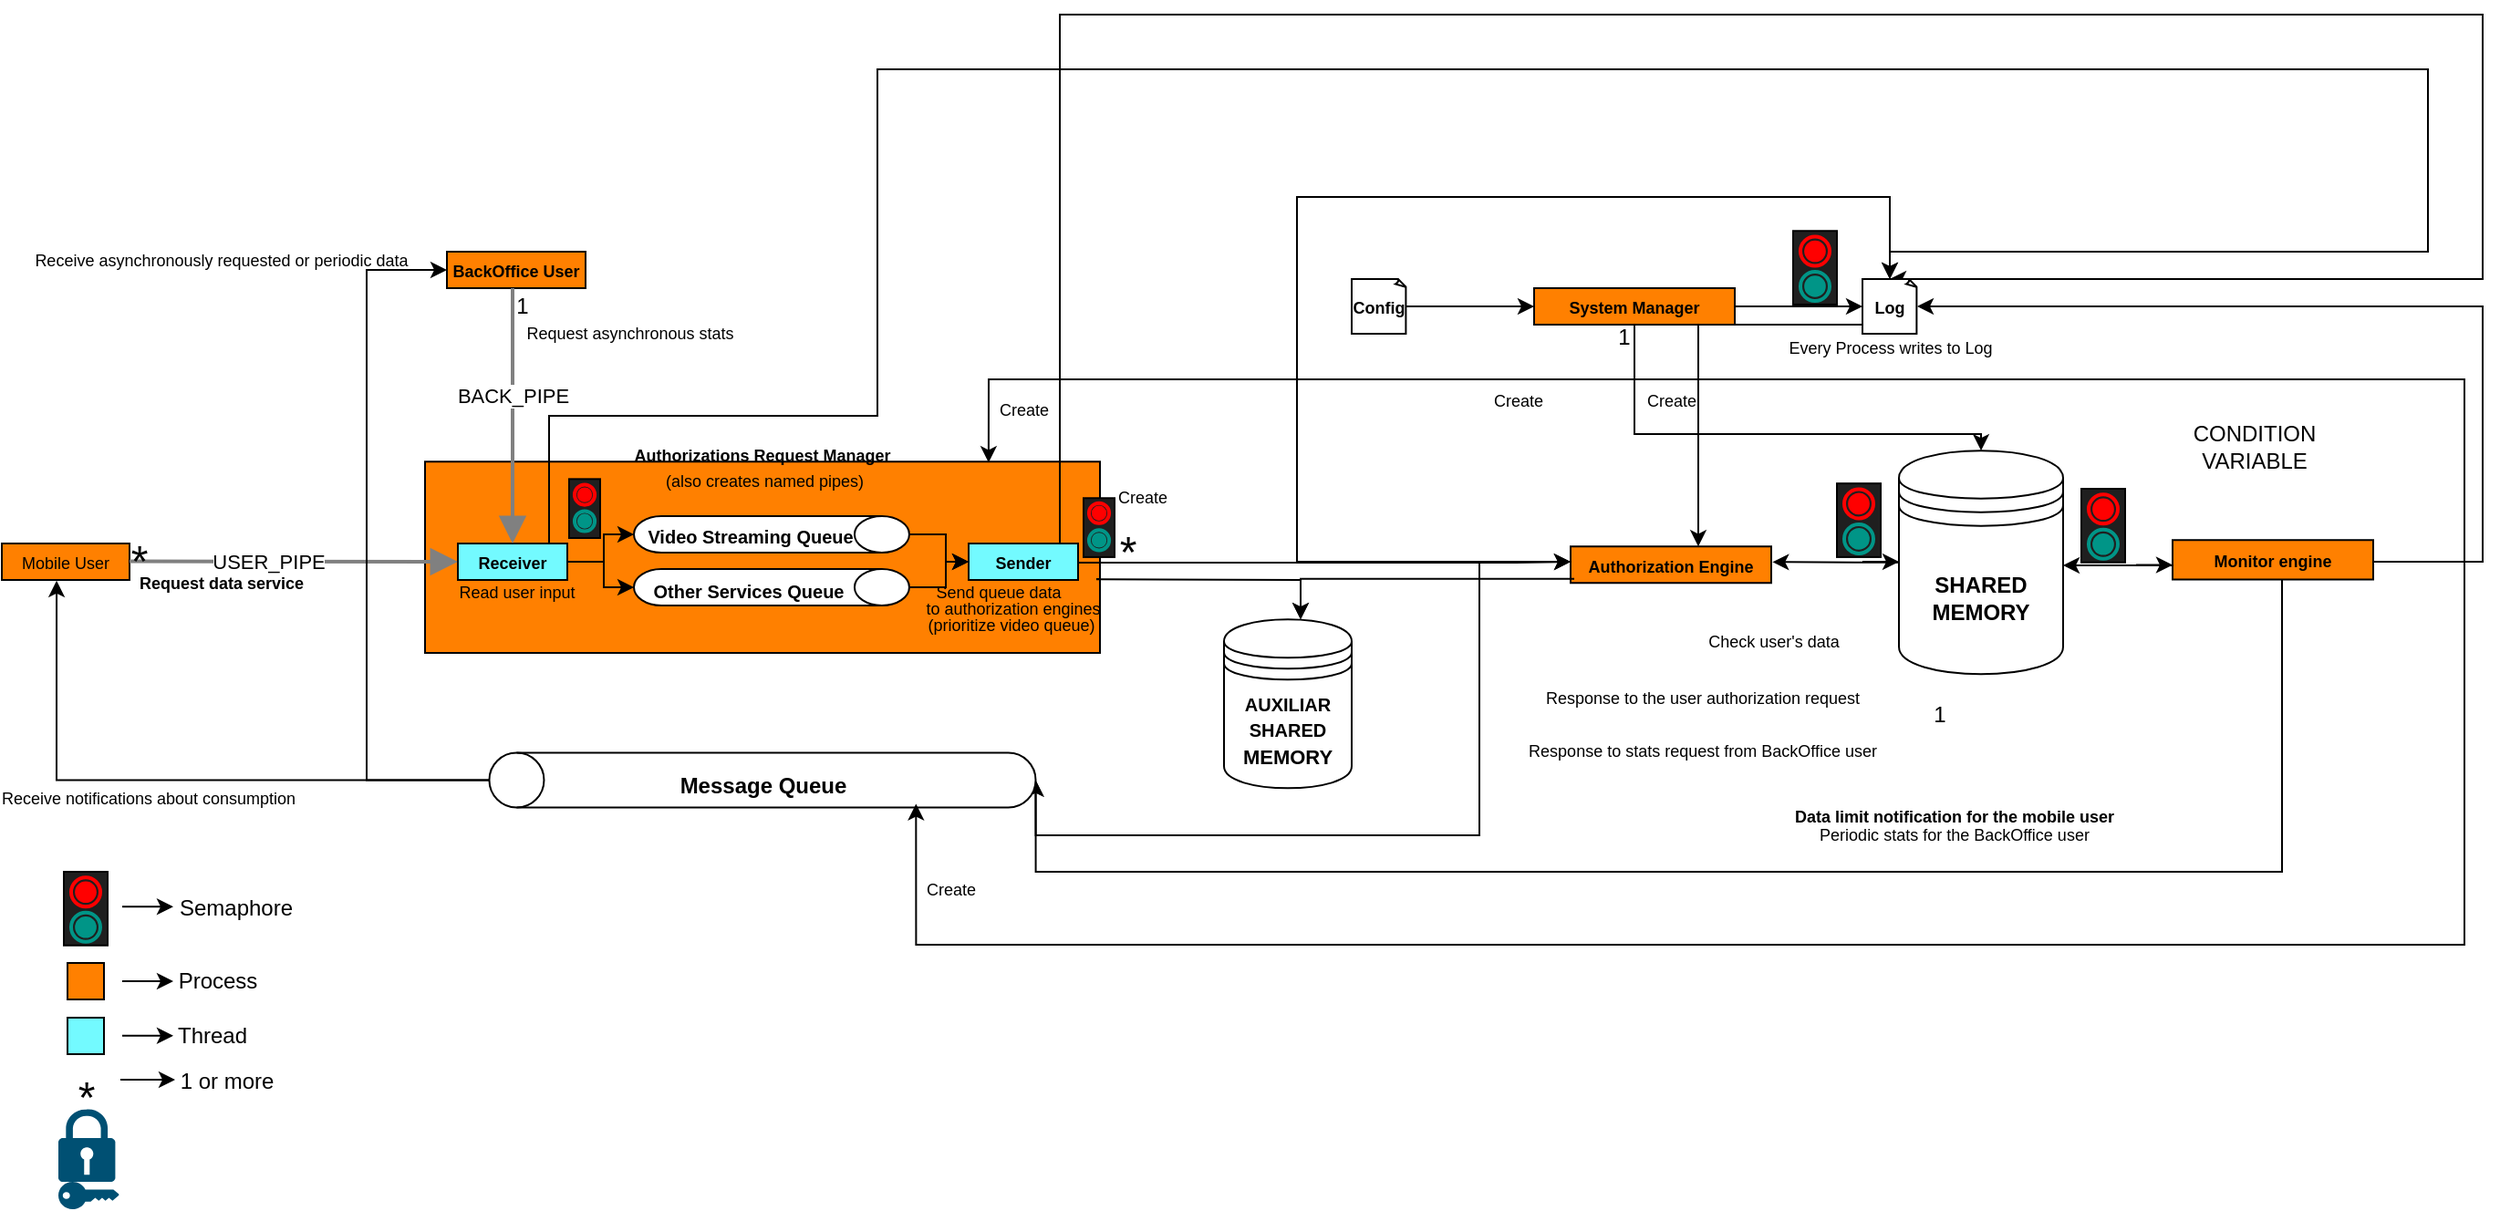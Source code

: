 <mxfile version="24.3.1" type="device">
  <diagram name="Page-1" id="FL82TSBoPm-eaRzAIv_8">
    <mxGraphModel dx="470" dy="1330" grid="1" gridSize="10" guides="1" tooltips="1" connect="1" arrows="1" fold="1" page="1" pageScale="1" pageWidth="850" pageHeight="1100" math="0" shadow="0">
      <root>
        <mxCell id="0" />
        <mxCell id="1" parent="0" />
        <mxCell id="P8g3ugf__SappCPVDkcM-5" value="&lt;font style=&quot;font-size: 9px;&quot;&gt;Mobile User&lt;/font&gt;" style="rounded=0;whiteSpace=wrap;html=1;fillColor=#FF8000;" parent="1" vertex="1">
          <mxGeometry x="40" y="180" width="70" height="20" as="geometry" />
        </mxCell>
        <mxCell id="jU4diwvXnVPjl-JNsbiU-17" value="&lt;div&gt;&lt;b&gt;&lt;font style=&quot;font-size: 9px;&quot;&gt;Authorizations Request Manager&lt;/font&gt;&lt;/b&gt;&lt;/div&gt;&lt;div&gt;&lt;font style=&quot;font-size: 9px;&quot;&gt;&amp;nbsp;(also creates named pipes)&lt;/font&gt;&lt;br&gt;&lt;/div&gt;&lt;br&gt;&lt;div&gt;&lt;br&gt;&lt;/div&gt;&lt;div&gt;&lt;br&gt;&lt;/div&gt;&lt;div&gt;&lt;br&gt;&lt;/div&gt;&lt;div&gt;&lt;br&gt;&lt;/div&gt;&lt;div&gt;&lt;br&gt;&lt;/div&gt;&lt;div&gt;&lt;br&gt;&lt;/div&gt;" style="rounded=0;whiteSpace=wrap;html=1;fillColor=#FF8000;" parent="1" vertex="1">
          <mxGeometry x="272" y="135.13" width="370" height="104.87" as="geometry" />
        </mxCell>
        <mxCell id="jU4diwvXnVPjl-JNsbiU-7" value="" style="edgeStyle=none;html=1;strokeColor=#808080;endArrow=block;endSize=10;dashed=0;verticalAlign=bottom;strokeWidth=2;rounded=0;entryX=0;entryY=0.5;entryDx=0;entryDy=0;" parent="1" target="jU4diwvXnVPjl-JNsbiU-19" edge="1">
          <mxGeometry width="160" relative="1" as="geometry">
            <mxPoint x="110" y="189.8" as="sourcePoint" />
            <mxPoint x="240" y="190" as="targetPoint" />
          </mxGeometry>
        </mxCell>
        <mxCell id="jU4diwvXnVPjl-JNsbiU-9" value="USER_PIPE" style="edgeLabel;html=1;align=center;verticalAlign=middle;resizable=0;points=[];" parent="jU4diwvXnVPjl-JNsbiU-7" vertex="1" connectable="0">
          <mxGeometry x="-0.163" relative="1" as="geometry">
            <mxPoint as="offset" />
          </mxGeometry>
        </mxCell>
        <mxCell id="jU4diwvXnVPjl-JNsbiU-12" value="&lt;font style=&quot;font-size: 24px;&quot;&gt;*&lt;/font&gt;" style="text;html=1;align=center;verticalAlign=middle;resizable=0;points=[];autosize=1;strokeColor=none;fillColor=none;" parent="1" vertex="1">
          <mxGeometry x="100" y="170" width="30" height="40" as="geometry" />
        </mxCell>
        <mxCell id="jU4diwvXnVPjl-JNsbiU-19" value="&lt;b&gt;&lt;font style=&quot;font-size: 9px;&quot;&gt;Receiver&lt;/font&gt;&lt;/b&gt;" style="rounded=0;whiteSpace=wrap;html=1;fillColor=#73FAFF;" parent="1" vertex="1">
          <mxGeometry x="290" y="180" width="60" height="20" as="geometry" />
        </mxCell>
        <mxCell id="jU4diwvXnVPjl-JNsbiU-44" style="edgeStyle=orthogonalEdgeStyle;rounded=0;orthogonalLoop=1;jettySize=auto;html=1;entryX=0;entryY=0.5;entryDx=0;entryDy=0;" parent="1" source="jU4diwvXnVPjl-JNsbiU-24" target="jU4diwvXnVPjl-JNsbiU-34" edge="1">
          <mxGeometry relative="1" as="geometry" />
        </mxCell>
        <mxCell id="jU4diwvXnVPjl-JNsbiU-24" value="" style="shape=cylinder3;whiteSpace=wrap;html=1;boundedLbl=1;backgroundOutline=1;size=15;rotation=90;" parent="1" vertex="1">
          <mxGeometry x="451.99" y="99.53" width="20" height="150.95" as="geometry" />
        </mxCell>
        <mxCell id="jU4diwvXnVPjl-JNsbiU-28" value="&lt;div&gt;&lt;b&gt;SHARED&lt;/b&gt;&lt;/div&gt;&lt;div&gt;&lt;b&gt;MEMORY&lt;br&gt;&lt;/b&gt;&lt;/div&gt;" style="shape=datastore;whiteSpace=wrap;html=1;" parent="1" vertex="1">
          <mxGeometry x="1080" y="129.08" width="90" height="122.55" as="geometry" />
        </mxCell>
        <mxCell id="jU4diwvXnVPjl-JNsbiU-30" value="&lt;font style=&quot;font-size: 10px;&quot;&gt;Video Streaming Queue&lt;/font&gt;" style="text;strokeColor=none;fillColor=none;html=1;fontSize=24;fontStyle=1;verticalAlign=middle;align=center;" parent="1" vertex="1">
          <mxGeometry x="399" y="151.75" width="101" height="40" as="geometry" />
        </mxCell>
        <mxCell id="jU4diwvXnVPjl-JNsbiU-47" style="edgeStyle=orthogonalEdgeStyle;rounded=0;orthogonalLoop=1;jettySize=auto;html=1;entryX=0;entryY=0.5;entryDx=0;entryDy=0;" parent="1" source="jU4diwvXnVPjl-JNsbiU-45" target="jU4diwvXnVPjl-JNsbiU-34" edge="1">
          <mxGeometry relative="1" as="geometry" />
        </mxCell>
        <mxCell id="jU4diwvXnVPjl-JNsbiU-45" value="" style="shape=cylinder3;whiteSpace=wrap;html=1;boundedLbl=1;backgroundOutline=1;size=15;rotation=90;" parent="1" vertex="1">
          <mxGeometry x="451.99" y="128.53" width="20" height="150.95" as="geometry" />
        </mxCell>
        <mxCell id="jU4diwvXnVPjl-JNsbiU-32" value="&lt;font style=&quot;font-size: 10px;&quot;&gt;Other Services Queue&lt;br&gt;&lt;/font&gt;" style="text;strokeColor=none;fillColor=none;html=1;fontSize=24;fontStyle=1;verticalAlign=middle;align=center;" parent="1" vertex="1">
          <mxGeometry x="399" y="181.63" width="100" height="40" as="geometry" />
        </mxCell>
        <mxCell id="dbfNOSFVllEaUx88C3-K-10" style="edgeStyle=orthogonalEdgeStyle;rounded=0;orthogonalLoop=1;jettySize=auto;html=1;entryX=0.5;entryY=0;entryDx=0;entryDy=0;entryPerimeter=0;" parent="1" source="jU4diwvXnVPjl-JNsbiU-34" target="jU4diwvXnVPjl-JNsbiU-77" edge="1">
          <mxGeometry relative="1" as="geometry">
            <mxPoint x="1080" y="-40" as="targetPoint" />
            <Array as="points">
              <mxPoint x="620" y="-110" />
              <mxPoint x="1400" y="-110" />
              <mxPoint x="1400" y="35" />
            </Array>
          </mxGeometry>
        </mxCell>
        <mxCell id="jU4diwvXnVPjl-JNsbiU-34" value="&lt;b&gt;&lt;font style=&quot;font-size: 9px;&quot;&gt;Sender&lt;/font&gt;&lt;/b&gt;" style="rounded=0;whiteSpace=wrap;html=1;fillColor=#73FAFF;" parent="1" vertex="1">
          <mxGeometry x="570" y="180" width="60" height="20" as="geometry" />
        </mxCell>
        <mxCell id="jU4diwvXnVPjl-JNsbiU-37" style="edgeStyle=orthogonalEdgeStyle;rounded=0;orthogonalLoop=1;jettySize=auto;html=1;entryX=0.5;entryY=1;entryDx=0;entryDy=0;entryPerimeter=0;" parent="1" source="jU4diwvXnVPjl-JNsbiU-19" target="jU4diwvXnVPjl-JNsbiU-24" edge="1">
          <mxGeometry relative="1" as="geometry" />
        </mxCell>
        <mxCell id="jU4diwvXnVPjl-JNsbiU-46" style="edgeStyle=orthogonalEdgeStyle;rounded=0;orthogonalLoop=1;jettySize=auto;html=1;entryX=0.5;entryY=1;entryDx=0;entryDy=0;entryPerimeter=0;" parent="1" source="jU4diwvXnVPjl-JNsbiU-19" target="jU4diwvXnVPjl-JNsbiU-45" edge="1">
          <mxGeometry relative="1" as="geometry" />
        </mxCell>
        <mxCell id="jU4diwvXnVPjl-JNsbiU-69" style="edgeStyle=orthogonalEdgeStyle;rounded=0;orthogonalLoop=1;jettySize=auto;html=1;entryX=0.5;entryY=1;entryDx=0;entryDy=0;entryPerimeter=0;" parent="1" source="jU4diwvXnVPjl-JNsbiU-48" target="jU4diwvXnVPjl-JNsbiU-61" edge="1">
          <mxGeometry relative="1" as="geometry">
            <mxPoint x="786" y="350" as="targetPoint" />
            <Array as="points">
              <mxPoint x="850" y="190" />
              <mxPoint x="850" y="340" />
              <mxPoint x="607" y="340" />
            </Array>
          </mxGeometry>
        </mxCell>
        <mxCell id="dbfNOSFVllEaUx88C3-K-12" style="edgeStyle=orthogonalEdgeStyle;rounded=0;orthogonalLoop=1;jettySize=auto;html=1;entryX=0.5;entryY=0;entryDx=0;entryDy=0;entryPerimeter=0;" parent="1" source="jU4diwvXnVPjl-JNsbiU-48" target="jU4diwvXnVPjl-JNsbiU-77" edge="1">
          <mxGeometry relative="1" as="geometry">
            <mxPoint x="1070" y="-20" as="targetPoint" />
            <Array as="points">
              <mxPoint x="750" y="190" />
              <mxPoint x="750" y="-10" />
              <mxPoint x="1075" y="-10" />
            </Array>
          </mxGeometry>
        </mxCell>
        <mxCell id="jU4diwvXnVPjl-JNsbiU-49" value="&lt;font style=&quot;font-size: 24px;&quot;&gt;*&lt;/font&gt;" style="text;html=1;align=center;verticalAlign=middle;resizable=0;points=[];autosize=1;strokeColor=none;fillColor=none;" parent="1" vertex="1">
          <mxGeometry x="642" y="164.63" width="30" height="40" as="geometry" />
        </mxCell>
        <mxCell id="jU4diwvXnVPjl-JNsbiU-52" value="&lt;b&gt;&lt;font style=&quot;font-size: 9px;&quot;&gt;BackOffice User&lt;/font&gt;&lt;/b&gt;" style="rounded=0;whiteSpace=wrap;html=1;fillColor=#FF8000;" parent="1" vertex="1">
          <mxGeometry x="284" y="20" width="76" height="20" as="geometry" />
        </mxCell>
        <mxCell id="jU4diwvXnVPjl-JNsbiU-53" value="" style="edgeStyle=none;html=1;strokeColor=#808080;endArrow=block;endSize=10;dashed=0;verticalAlign=bottom;strokeWidth=2;rounded=0;entryX=0.5;entryY=0;entryDx=0;entryDy=0;" parent="1" target="jU4diwvXnVPjl-JNsbiU-19" edge="1">
          <mxGeometry width="160" relative="1" as="geometry">
            <mxPoint x="320" y="40" as="sourcePoint" />
            <mxPoint x="306.76" y="110" as="targetPoint" />
          </mxGeometry>
        </mxCell>
        <mxCell id="jU4diwvXnVPjl-JNsbiU-54" value="BACK_PIPE" style="edgeLabel;html=1;align=center;verticalAlign=middle;resizable=0;points=[];" parent="jU4diwvXnVPjl-JNsbiU-53" vertex="1" connectable="0">
          <mxGeometry x="-0.163" relative="1" as="geometry">
            <mxPoint as="offset" />
          </mxGeometry>
        </mxCell>
        <mxCell id="jU4diwvXnVPjl-JNsbiU-57" value="1" style="text;html=1;align=center;verticalAlign=middle;resizable=0;points=[];autosize=1;strokeColor=none;fillColor=none;" parent="1" vertex="1">
          <mxGeometry x="310" y="35" width="30" height="30" as="geometry" />
        </mxCell>
        <mxCell id="jU4diwvXnVPjl-JNsbiU-65" style="edgeStyle=orthogonalEdgeStyle;rounded=0;orthogonalLoop=1;jettySize=auto;html=1;entryX=0.5;entryY=1;entryDx=0;entryDy=0;entryPerimeter=0;" parent="1" target="jU4diwvXnVPjl-JNsbiU-61" edge="1">
          <mxGeometry relative="1" as="geometry">
            <mxPoint x="610" y="310" as="targetPoint" />
            <mxPoint x="1290" y="200" as="sourcePoint" />
            <Array as="points">
              <mxPoint x="1290" y="200" />
              <mxPoint x="1290" y="360" />
              <mxPoint x="607" y="360" />
            </Array>
          </mxGeometry>
        </mxCell>
        <mxCell id="jU4diwvXnVPjl-JNsbiU-60" style="edgeStyle=orthogonalEdgeStyle;rounded=0;orthogonalLoop=1;jettySize=auto;html=1;exitX=0.182;exitY=0.825;exitDx=0;exitDy=0;exitPerimeter=0;" parent="1" source="wo505oq4jTNtcLupM2g--2" edge="1">
          <mxGeometry relative="1" as="geometry">
            <mxPoint x="1030" y="190.75" as="sourcePoint" />
            <mxPoint x="1170" y="192" as="targetPoint" />
            <Array as="points">
              <mxPoint x="1230" y="196" />
              <mxPoint x="1230" y="192" />
            </Array>
          </mxGeometry>
        </mxCell>
        <mxCell id="jU4diwvXnVPjl-JNsbiU-75" style="edgeStyle=orthogonalEdgeStyle;rounded=0;orthogonalLoop=1;jettySize=auto;html=1;entryX=0.429;entryY=1.02;entryDx=0;entryDy=0;entryPerimeter=0;" parent="1" source="jU4diwvXnVPjl-JNsbiU-61" target="P8g3ugf__SappCPVDkcM-5" edge="1">
          <mxGeometry relative="1" as="geometry">
            <mxPoint x="60" y="309.76" as="targetPoint" />
            <Array as="points">
              <mxPoint x="70" y="310" />
            </Array>
          </mxGeometry>
        </mxCell>
        <mxCell id="jU4diwvXnVPjl-JNsbiU-76" style="edgeStyle=orthogonalEdgeStyle;rounded=0;orthogonalLoop=1;jettySize=auto;html=1;entryX=0;entryY=0.5;entryDx=0;entryDy=0;" parent="1" source="jU4diwvXnVPjl-JNsbiU-61" target="jU4diwvXnVPjl-JNsbiU-52" edge="1">
          <mxGeometry relative="1" as="geometry">
            <mxPoint x="280" y="30" as="targetPoint" />
            <Array as="points">
              <mxPoint x="240" y="310" />
              <mxPoint x="240" y="30" />
            </Array>
          </mxGeometry>
        </mxCell>
        <mxCell id="jU4diwvXnVPjl-JNsbiU-61" value="" style="shape=cylinder3;whiteSpace=wrap;html=1;boundedLbl=1;backgroundOutline=1;size=15;rotation=-90;" parent="1" vertex="1">
          <mxGeometry x="441.99" y="160" width="30" height="299.52" as="geometry" />
        </mxCell>
        <mxCell id="jU4diwvXnVPjl-JNsbiU-64" value="&lt;font style=&quot;font-size: 12px;&quot;&gt;Message Queue&lt;font&gt;&lt;br&gt;&lt;/font&gt;&lt;/font&gt;" style="text;strokeColor=none;fillColor=none;html=1;fontSize=24;fontStyle=1;verticalAlign=middle;align=center;" parent="1" vertex="1">
          <mxGeometry x="406.99" y="288.76" width="100" height="40" as="geometry" />
        </mxCell>
        <mxCell id="jU4diwvXnVPjl-JNsbiU-66" value="&lt;div&gt;&lt;font style=&quot;font-size: 9px;&quot;&gt;Data limit notification for the mobile user&lt;/font&gt;&lt;/div&gt;" style="text;strokeColor=none;fillColor=none;html=1;fontSize=24;fontStyle=1;verticalAlign=middle;align=center;" parent="1" vertex="1">
          <mxGeometry x="960" y="300" width="300" height="50" as="geometry" />
        </mxCell>
        <mxCell id="jU4diwvXnVPjl-JNsbiU-68" value="&lt;div&gt;&lt;font style=&quot;font-size: 9px;&quot;&gt;Periodic stats for the BackOffice user&lt;font&gt;&lt;br&gt;&lt;/font&gt;&lt;/font&gt;&lt;/div&gt;" style="text;strokeColor=none;fillColor=none;html=1;fontSize=24;fontStyle=0;verticalAlign=middle;align=center;" parent="1" vertex="1">
          <mxGeometry x="960" y="310" width="300" height="50" as="geometry" />
        </mxCell>
        <mxCell id="jU4diwvXnVPjl-JNsbiU-71" value="&lt;div&gt;&lt;font style=&quot;font-size: 9px;&quot;&gt;Response to the user authorization request&lt;font&gt;&lt;font&gt;&lt;br&gt;&lt;/font&gt;&lt;/font&gt;&lt;/font&gt;&lt;/div&gt;&lt;div&gt;&lt;font style=&quot;font-size: 9px;&quot;&gt;&lt;font&gt;&lt;font&gt;Response to stats request from BackOffice user&lt;br&gt;&lt;/font&gt;&lt;/font&gt;&lt;/font&gt;&lt;/div&gt;" style="text;strokeColor=none;fillColor=none;html=1;fontSize=24;fontStyle=0;verticalAlign=middle;align=center;rotation=0;" parent="1" vertex="1">
          <mxGeometry x="902" y="258.76" width="140" height="30" as="geometry" />
        </mxCell>
        <mxCell id="jU4diwvXnVPjl-JNsbiU-74" style="edgeStyle=orthogonalEdgeStyle;rounded=0;orthogonalLoop=1;jettySize=auto;html=1;entryX=0.835;entryY=0.005;entryDx=0;entryDy=0;entryPerimeter=0;" parent="1" target="jU4diwvXnVPjl-JNsbiU-17" edge="1">
          <mxGeometry relative="1" as="geometry">
            <mxPoint x="900.86" y="60" as="sourcePoint" />
            <mxPoint x="580" y="80" as="targetPoint" />
            <Array as="points">
              <mxPoint x="935" y="60" />
              <mxPoint x="935" y="90" />
              <mxPoint x="581" y="90" />
            </Array>
          </mxGeometry>
        </mxCell>
        <mxCell id="jU4diwvXnVPjl-JNsbiU-91" style="edgeStyle=orthogonalEdgeStyle;rounded=0;orthogonalLoop=1;jettySize=auto;html=1;entryX=0.5;entryY=0;entryDx=0;entryDy=0;" parent="1" source="jU4diwvXnVPjl-JNsbiU-73" target="jU4diwvXnVPjl-JNsbiU-28" edge="1">
          <mxGeometry relative="1" as="geometry">
            <Array as="points">
              <mxPoint x="935" y="120" />
              <mxPoint x="1125" y="120" />
            </Array>
          </mxGeometry>
        </mxCell>
        <mxCell id="jU4diwvXnVPjl-JNsbiU-92" style="edgeStyle=orthogonalEdgeStyle;rounded=0;orthogonalLoop=1;jettySize=auto;html=1;" parent="1" edge="1" target="jU4diwvXnVPjl-JNsbiU-48" source="fTc552RHnCqsJCtwMoLn-5">
          <mxGeometry relative="1" as="geometry">
            <mxPoint x="969.96" y="180" as="targetPoint" />
            <mxPoint x="1010" y="60" as="sourcePoint" />
            <Array as="points">
              <mxPoint x="970" y="60" />
            </Array>
          </mxGeometry>
        </mxCell>
        <mxCell id="jU4diwvXnVPjl-JNsbiU-98" style="edgeStyle=orthogonalEdgeStyle;rounded=0;orthogonalLoop=1;jettySize=auto;html=1;entryX=0.066;entryY=0.781;entryDx=0;entryDy=0;entryPerimeter=0;" parent="1" source="jU4diwvXnVPjl-JNsbiU-81" target="jU4diwvXnVPjl-JNsbiU-61" edge="1">
          <mxGeometry relative="1" as="geometry">
            <mxPoint x="540" y="330" as="targetPoint" />
            <mxPoint x="962.5" y="80" as="sourcePoint" />
            <Array as="points">
              <mxPoint x="935" y="90" />
              <mxPoint x="1390" y="90" />
              <mxPoint x="1390" y="400" />
              <mxPoint x="541" y="400" />
            </Array>
          </mxGeometry>
        </mxCell>
        <mxCell id="jU4diwvXnVPjl-JNsbiU-73" value="&lt;b&gt;&lt;font style=&quot;font-size: 9px;&quot;&gt;System Manager&lt;font&gt;&lt;font&gt;&lt;br&gt;&lt;/font&gt;&lt;/font&gt;&lt;/font&gt;&lt;/b&gt;" style="rounded=0;whiteSpace=wrap;html=1;fillColor=#FF8000;" parent="1" vertex="1">
          <mxGeometry x="880" y="40" width="110" height="20" as="geometry" />
        </mxCell>
        <mxCell id="jU4diwvXnVPjl-JNsbiU-77" value="&lt;b&gt;&lt;font style=&quot;font-size: 9px;&quot;&gt;Log&lt;/font&gt;&lt;/b&gt;" style="whiteSpace=wrap;html=1;shape=mxgraph.basic.document" parent="1" vertex="1">
          <mxGeometry x="1060" y="35" width="30" height="30" as="geometry" />
        </mxCell>
        <mxCell id="jU4diwvXnVPjl-JNsbiU-79" style="edgeStyle=orthogonalEdgeStyle;rounded=0;orthogonalLoop=1;jettySize=auto;html=1;" parent="1" source="jU4diwvXnVPjl-JNsbiU-78" target="jU4diwvXnVPjl-JNsbiU-73" edge="1">
          <mxGeometry relative="1" as="geometry" />
        </mxCell>
        <mxCell id="jU4diwvXnVPjl-JNsbiU-78" value="&lt;b&gt;&lt;font style=&quot;font-size: 9px;&quot;&gt;Config&lt;/font&gt;&lt;/b&gt;" style="whiteSpace=wrap;html=1;shape=mxgraph.basic.document" parent="1" vertex="1">
          <mxGeometry x="780" y="35" width="30" height="30" as="geometry" />
        </mxCell>
        <mxCell id="jU4diwvXnVPjl-JNsbiU-80" style="edgeStyle=orthogonalEdgeStyle;rounded=0;orthogonalLoop=1;jettySize=auto;html=1;entryX=0;entryY=0.5;entryDx=0;entryDy=0;entryPerimeter=0;" parent="1" source="jU4diwvXnVPjl-JNsbiU-73" target="jU4diwvXnVPjl-JNsbiU-77" edge="1">
          <mxGeometry relative="1" as="geometry" />
        </mxCell>
        <mxCell id="jU4diwvXnVPjl-JNsbiU-81" value="1" style="text;html=1;align=center;verticalAlign=middle;resizable=0;points=[];autosize=1;strokeColor=none;fillColor=none;" parent="1" vertex="1">
          <mxGeometry x="914" y="52" width="30" height="30" as="geometry" />
        </mxCell>
        <mxCell id="jU4diwvXnVPjl-JNsbiU-84" value="&lt;div&gt;&lt;font style=&quot;font-size: 9px;&quot;&gt;Request data service &lt;/font&gt;&lt;/div&gt;" style="text;strokeColor=none;fillColor=none;html=1;fontSize=24;fontStyle=1;verticalAlign=middle;align=center;rotation=0;" parent="1" vertex="1">
          <mxGeometry x="90" y="181.63" width="140" height="30" as="geometry" />
        </mxCell>
        <mxCell id="jU4diwvXnVPjl-JNsbiU-85" value="&lt;div&gt;&lt;font style=&quot;font-size: 9px;&quot;&gt;&lt;span style=&quot;font-weight: normal;&quot;&gt;Receive notifications about consumption&lt;/span&gt;&lt;br&gt;&lt;/font&gt;&lt;/div&gt;" style="text;strokeColor=none;fillColor=none;html=1;fontSize=24;fontStyle=1;verticalAlign=middle;align=center;rotation=0;" parent="1" vertex="1">
          <mxGeometry x="50" y="300" width="140" height="30" as="geometry" />
        </mxCell>
        <mxCell id="jU4diwvXnVPjl-JNsbiU-86" value="&lt;div&gt;&lt;font style=&quot;font-size: 9px;&quot;&gt;&lt;span style=&quot;font-weight: normal;&quot;&gt;Request asynchronous stats&lt;/span&gt;&lt;br&gt;&lt;/font&gt;&lt;/div&gt;" style="text;strokeColor=none;fillColor=none;html=1;fontSize=24;fontStyle=1;verticalAlign=middle;align=center;rotation=0;" parent="1" vertex="1">
          <mxGeometry x="313.99" y="45" width="140" height="30" as="geometry" />
        </mxCell>
        <mxCell id="jU4diwvXnVPjl-JNsbiU-87" value="&lt;div&gt;&lt;font style=&quot;font-size: 9px;&quot;&gt;Receive asynchronously requested or periodic data &lt;/font&gt;&lt;/div&gt;" style="text;strokeColor=none;fillColor=none;html=1;fontSize=24;fontStyle=0;verticalAlign=middle;align=center;rotation=0;" parent="1" vertex="1">
          <mxGeometry x="90" y="5" width="140" height="30" as="geometry" />
        </mxCell>
        <mxCell id="jU4diwvXnVPjl-JNsbiU-89" value="&lt;div&gt;&lt;font style=&quot;font-size: 9px;&quot;&gt;Create &lt;/font&gt;&lt;/div&gt;" style="text;strokeColor=none;fillColor=none;html=1;fontSize=24;fontStyle=0;verticalAlign=middle;align=center;rotation=0;" parent="1" vertex="1">
          <mxGeometry x="490" y="350" width="140" height="30" as="geometry" />
        </mxCell>
        <mxCell id="jU4diwvXnVPjl-JNsbiU-93" value="&lt;div&gt;&lt;font style=&quot;font-size: 9px;&quot;&gt;Create &lt;/font&gt;&lt;/div&gt;" style="text;strokeColor=none;fillColor=none;html=1;fontSize=24;fontStyle=0;verticalAlign=middle;align=center;rotation=0;" parent="1" vertex="1">
          <mxGeometry x="856" y="82" width="30" height="30" as="geometry" />
        </mxCell>
        <mxCell id="jU4diwvXnVPjl-JNsbiU-94" value="&lt;div&gt;&lt;font style=&quot;font-size: 9px;&quot;&gt;Create &lt;/font&gt;&lt;/div&gt;" style="text;strokeColor=none;fillColor=none;html=1;fontSize=24;fontStyle=0;verticalAlign=middle;align=center;rotation=0;" parent="1" vertex="1">
          <mxGeometry x="585" y="87.45" width="30" height="30" as="geometry" />
        </mxCell>
        <mxCell id="jU4diwvXnVPjl-JNsbiU-104" value="&lt;div&gt;&lt;font style=&quot;font-size: 9px;&quot;&gt;Create &lt;/font&gt;&lt;/div&gt;" style="text;strokeColor=none;fillColor=none;html=1;fontSize=24;fontStyle=0;verticalAlign=middle;align=center;rotation=0;" parent="1" vertex="1">
          <mxGeometry x="650" y="135.13" width="30" height="30" as="geometry" />
        </mxCell>
        <mxCell id="jU4diwvXnVPjl-JNsbiU-106" value="&lt;div&gt;&lt;font style=&quot;font-size: 9px;&quot;&gt;&lt;span style=&quot;font-weight: normal;&quot;&gt;Check user&#39;s data&lt;/span&gt;&lt;br&gt;&lt;/font&gt;&lt;/div&gt;" style="text;strokeColor=none;fillColor=none;html=1;fontSize=24;fontStyle=1;verticalAlign=middle;align=center;rotation=0;" parent="1" vertex="1">
          <mxGeometry x="996" y="214.39" width="30" height="30" as="geometry" />
        </mxCell>
        <mxCell id="dbfNOSFVllEaUx88C3-K-11" style="edgeStyle=orthogonalEdgeStyle;rounded=0;orthogonalLoop=1;jettySize=auto;html=1;entryX=0.5;entryY=0;entryDx=0;entryDy=0;entryPerimeter=0;" parent="1" target="jU4diwvXnVPjl-JNsbiU-77" edge="1">
          <mxGeometry relative="1" as="geometry">
            <mxPoint x="570" y="-30" as="targetPoint" />
            <mxPoint x="330" y="180" as="sourcePoint" />
            <Array as="points">
              <mxPoint x="340" y="180" />
              <mxPoint x="340" y="110" />
              <mxPoint x="520" y="110" />
              <mxPoint x="520" y="-80" />
              <mxPoint x="1370" y="-80" />
              <mxPoint x="1370" y="20" />
              <mxPoint x="1075" y="20" />
            </Array>
          </mxGeometry>
        </mxCell>
        <mxCell id="jU4diwvXnVPjl-JNsbiU-108" value="&lt;div&gt;&lt;font style=&quot;font-size: 9px;&quot;&gt;&lt;span style=&quot;font-weight: normal;&quot;&gt;Read user input&lt;/span&gt;&lt;br&gt;&lt;/font&gt;&lt;/div&gt;" style="text;strokeColor=none;fillColor=none;html=1;fontSize=24;fontStyle=1;verticalAlign=middle;align=center;rotation=0;" parent="1" vertex="1">
          <mxGeometry x="252" y="186.75" width="140" height="30" as="geometry" />
        </mxCell>
        <mxCell id="jU4diwvXnVPjl-JNsbiU-109" value="&lt;div&gt;&lt;font style=&quot;font-size: 9px;&quot;&gt;&lt;span style=&quot;font-weight: normal;&quot;&gt;Send queue data &lt;/span&gt;&lt;/font&gt;&lt;/div&gt;" style="text;strokeColor=none;fillColor=none;html=1;fontSize=24;fontStyle=1;verticalAlign=middle;align=center;rotation=0;" parent="1" vertex="1">
          <mxGeometry x="532" y="190" width="108" height="24.39" as="geometry" />
        </mxCell>
        <mxCell id="jU4diwvXnVPjl-JNsbiU-111" value="&lt;div&gt;&lt;font style=&quot;font-size: 9px;&quot;&gt;&lt;span style=&quot;font-weight: normal;&quot;&gt;to authorization engines&lt;br&gt;&lt;/span&gt;&lt;/font&gt;&lt;/div&gt;" style="text;strokeColor=none;fillColor=none;html=1;fontSize=24;fontStyle=1;verticalAlign=middle;align=center;rotation=0;" parent="1" vertex="1">
          <mxGeometry x="524" y="195.63" width="140" height="30" as="geometry" />
        </mxCell>
        <mxCell id="jU4diwvXnVPjl-JNsbiU-112" value="&lt;div&gt;&lt;font style=&quot;font-size: 9px;&quot;&gt;&lt;span style=&quot;font-weight: normal;&quot;&gt;(prioritize video queue)&lt;br&gt;&lt;/span&gt;&lt;/font&gt;&lt;/div&gt;" style="text;strokeColor=none;fillColor=none;html=1;fontSize=24;fontStyle=1;verticalAlign=middle;align=center;rotation=0;" parent="1" vertex="1">
          <mxGeometry x="523" y="204.63" width="140" height="30" as="geometry" />
        </mxCell>
        <mxCell id="Jxll_ePt-7AtNXlNrAwI-100" value="&lt;div&gt;&lt;font style=&quot;font-size: 9px;&quot;&gt;Create &lt;/font&gt;&lt;/div&gt;" style="text;strokeColor=none;fillColor=none;html=1;fontSize=24;fontStyle=0;verticalAlign=middle;align=center;rotation=0;" parent="1" vertex="1">
          <mxGeometry x="940" y="82" width="30" height="30" as="geometry" />
        </mxCell>
        <mxCell id="fTc552RHnCqsJCtwMoLn-1" value="" style="rounded=0;whiteSpace=wrap;html=1;fillColor=#1F1F1F;" parent="1" vertex="1">
          <mxGeometry x="1022" y="8.62" width="24" height="40.38" as="geometry" />
        </mxCell>
        <mxCell id="fTc552RHnCqsJCtwMoLn-2" value="" style="dashed=0;labelPosition=right;align=left;shape=mxgraph.gmdl.radiobutton;strokeColor=#009587;fillColor=#009587;strokeWidth=2;aspect=fixed;sketch=0;html=1;" parent="1" vertex="1">
          <mxGeometry x="1026" y="31.0" width="16" height="16" as="geometry" />
        </mxCell>
        <mxCell id="fTc552RHnCqsJCtwMoLn-3" value="" style="dashed=0;labelPosition=right;align=left;shape=mxgraph.gmdl.radiobutton;strokeColor=#FF0000;fillColor=#FF0000;strokeWidth=2;aspect=fixed;sketch=0;html=1;" parent="1" vertex="1">
          <mxGeometry x="1026" y="11.76" width="16" height="16" as="geometry" />
        </mxCell>
        <mxCell id="fTc552RHnCqsJCtwMoLn-5" value="&lt;div&gt;&lt;font style=&quot;font-size: 9px;&quot;&gt;Every Process writes to Log &lt;/font&gt;&lt;/div&gt;" style="text;strokeColor=none;fillColor=none;html=1;fontSize=24;fontStyle=0;verticalAlign=middle;align=center;rotation=0;" parent="1" vertex="1">
          <mxGeometry x="1060" y="53" width="30" height="30" as="geometry" />
        </mxCell>
        <mxCell id="jCM-vO15EgA7j8KKuvOU-1" value="" style="whiteSpace=wrap;html=1;aspect=fixed;fillColor=#73FAFF;" parent="1" vertex="1">
          <mxGeometry x="76" y="440" width="20" height="20" as="geometry" />
        </mxCell>
        <mxCell id="jCM-vO15EgA7j8KKuvOU-5" value="" style="whiteSpace=wrap;html=1;aspect=fixed;fillColor=#FF8000;strokeColor=#000000;fontColor=#000000;" parent="1" vertex="1">
          <mxGeometry x="76" y="410" width="20" height="20" as="geometry" />
        </mxCell>
        <mxCell id="jCM-vO15EgA7j8KKuvOU-43" value="" style="rounded=0;whiteSpace=wrap;html=1;fillColor=#1F1F1F;" parent="1" vertex="1">
          <mxGeometry x="74" y="360" width="24" height="40.38" as="geometry" />
        </mxCell>
        <mxCell id="jCM-vO15EgA7j8KKuvOU-44" value="" style="dashed=0;labelPosition=right;align=left;shape=mxgraph.gmdl.radiobutton;strokeColor=#009587;fillColor=#009587;strokeWidth=2;aspect=fixed;sketch=0;html=1;" parent="1" vertex="1">
          <mxGeometry x="78" y="382.38" width="16" height="16" as="geometry" />
        </mxCell>
        <mxCell id="jCM-vO15EgA7j8KKuvOU-45" value="" style="dashed=0;labelPosition=right;align=left;shape=mxgraph.gmdl.radiobutton;strokeColor=#FF0000;fillColor=#FF0000;strokeWidth=2;aspect=fixed;sketch=0;html=1;" parent="1" vertex="1">
          <mxGeometry x="78" y="363.14" width="16" height="16" as="geometry" />
        </mxCell>
        <mxCell id="jCM-vO15EgA7j8KKuvOU-46" value="" style="endArrow=classic;html=1;rounded=0;" parent="1" edge="1">
          <mxGeometry width="50" height="50" relative="1" as="geometry">
            <mxPoint x="106" y="420" as="sourcePoint" />
            <mxPoint x="134" y="420" as="targetPoint" />
          </mxGeometry>
        </mxCell>
        <mxCell id="jCM-vO15EgA7j8KKuvOU-47" value="Process" style="text;html=1;align=center;verticalAlign=middle;resizable=0;points=[];autosize=1;strokeColor=none;fillColor=none;" parent="1" vertex="1">
          <mxGeometry x="123" y="405" width="70" height="30" as="geometry" />
        </mxCell>
        <mxCell id="jCM-vO15EgA7j8KKuvOU-48" value="" style="endArrow=classic;html=1;rounded=0;" parent="1" edge="1">
          <mxGeometry width="50" height="50" relative="1" as="geometry">
            <mxPoint x="106" y="449.9" as="sourcePoint" />
            <mxPoint x="134" y="449.9" as="targetPoint" />
          </mxGeometry>
        </mxCell>
        <mxCell id="jCM-vO15EgA7j8KKuvOU-49" value="Thread" style="text;html=1;align=center;verticalAlign=middle;resizable=0;points=[];autosize=1;strokeColor=none;fillColor=none;" parent="1" vertex="1">
          <mxGeometry x="125" y="435" width="60" height="30" as="geometry" />
        </mxCell>
        <mxCell id="jCM-vO15EgA7j8KKuvOU-50" value="" style="endArrow=classic;html=1;rounded=0;" parent="1" edge="1">
          <mxGeometry width="50" height="50" relative="1" as="geometry">
            <mxPoint x="106" y="379.14" as="sourcePoint" />
            <mxPoint x="134" y="379.14" as="targetPoint" />
          </mxGeometry>
        </mxCell>
        <mxCell id="jCM-vO15EgA7j8KKuvOU-51" value="Semaphore" style="text;html=1;align=center;verticalAlign=middle;resizable=0;points=[];autosize=1;strokeColor=none;fillColor=none;" parent="1" vertex="1">
          <mxGeometry x="123" y="365.19" width="90" height="30" as="geometry" />
        </mxCell>
        <mxCell id="WA-7Djyi4mXW4e73ysLg-1" value="&lt;font style=&quot;font-size: 24px;&quot;&gt;*&lt;/font&gt;" style="text;html=1;align=center;verticalAlign=middle;resizable=0;points=[];autosize=1;strokeColor=none;fillColor=none;" parent="1" vertex="1">
          <mxGeometry x="71" y="464" width="30" height="40" as="geometry" />
        </mxCell>
        <mxCell id="WA-7Djyi4mXW4e73ysLg-3" value="" style="endArrow=classic;html=1;rounded=0;" parent="1" edge="1">
          <mxGeometry width="50" height="50" relative="1" as="geometry">
            <mxPoint x="105" y="474" as="sourcePoint" />
            <mxPoint x="135" y="474" as="targetPoint" />
          </mxGeometry>
        </mxCell>
        <mxCell id="WA-7Djyi4mXW4e73ysLg-4" value="1 or more" style="text;html=1;align=center;verticalAlign=middle;resizable=0;points=[];autosize=1;strokeColor=none;fillColor=none;" parent="1" vertex="1">
          <mxGeometry x="128" y="460" width="70" height="30" as="geometry" />
        </mxCell>
        <mxCell id="dbfNOSFVllEaUx88C3-K-3" value="" style="rounded=0;whiteSpace=wrap;html=1;fillColor=#1F1F1F;" parent="1" vertex="1">
          <mxGeometry x="351" y="144.67" width="17" height="32.33" as="geometry" />
        </mxCell>
        <mxCell id="dbfNOSFVllEaUx88C3-K-5" value="" style="dashed=0;labelPosition=right;align=left;shape=mxgraph.gmdl.radiobutton;strokeColor=#FF0000;fillColor=#FF0000;strokeWidth=2;aspect=fixed;sketch=0;html=1;" parent="1" vertex="1">
          <mxGeometry x="353.96" y="147.75" width="11.09" height="11.09" as="geometry" />
        </mxCell>
        <mxCell id="dbfNOSFVllEaUx88C3-K-6" value="" style="dashed=0;labelPosition=right;align=left;shape=mxgraph.gmdl.radiobutton;strokeColor=#009587;fillColor=#009587;strokeWidth=2;aspect=fixed;sketch=0;html=1;" parent="1" vertex="1">
          <mxGeometry x="353.97" y="162.2" width="11.09" height="11.09" as="geometry" />
        </mxCell>
        <mxCell id="dbfNOSFVllEaUx88C3-K-7" value="" style="rounded=0;whiteSpace=wrap;html=1;fillColor=#1F1F1F;" parent="1" vertex="1">
          <mxGeometry x="633" y="155.13" width="17" height="32.33" as="geometry" />
        </mxCell>
        <mxCell id="dbfNOSFVllEaUx88C3-K-8" value="" style="dashed=0;labelPosition=right;align=left;shape=mxgraph.gmdl.radiobutton;strokeColor=#FF0000;fillColor=#FF0000;strokeWidth=2;aspect=fixed;sketch=0;html=1;" parent="1" vertex="1">
          <mxGeometry x="635.96" y="157.84" width="11.09" height="11.09" as="geometry" />
        </mxCell>
        <mxCell id="dbfNOSFVllEaUx88C3-K-9" value="" style="dashed=0;labelPosition=right;align=left;shape=mxgraph.gmdl.radiobutton;strokeColor=#009587;fillColor=#009587;strokeWidth=2;aspect=fixed;sketch=0;html=1;" parent="1" vertex="1">
          <mxGeometry x="635.97" y="172.66" width="11.09" height="11.09" as="geometry" />
        </mxCell>
        <mxCell id="dbfNOSFVllEaUx88C3-K-13" style="edgeStyle=orthogonalEdgeStyle;rounded=0;orthogonalLoop=1;jettySize=auto;html=1;entryX=1;entryY=0.5;entryDx=0;entryDy=0;entryPerimeter=0;" parent="1" target="jU4diwvXnVPjl-JNsbiU-77" edge="1">
          <mxGeometry relative="1" as="geometry">
            <Array as="points">
              <mxPoint x="1400" y="190" />
              <mxPoint x="1400" y="50" />
            </Array>
            <mxPoint x="1340" y="190" as="sourcePoint" />
          </mxGeometry>
        </mxCell>
        <mxCell id="wo505oq4jTNtcLupM2g--2" value="&lt;b&gt;&lt;font style=&quot;font-size: 9px;&quot;&gt;Monitor engine&lt;font&gt;&lt;br&gt;&lt;/font&gt;&lt;/font&gt;&lt;/b&gt;" style="rounded=0;whiteSpace=wrap;html=1;fillColor=#FF8000;" vertex="1" parent="1">
          <mxGeometry x="1230" y="178.12" width="110" height="21.63" as="geometry" />
        </mxCell>
        <mxCell id="wo505oq4jTNtcLupM2g--3" value="CONDITION VARIABLE" style="text;html=1;align=center;verticalAlign=middle;whiteSpace=wrap;rounded=0;" vertex="1" parent="1">
          <mxGeometry x="1245" y="112.0" width="60" height="30" as="geometry" />
        </mxCell>
        <mxCell id="wo505oq4jTNtcLupM2g--9" style="edgeStyle=orthogonalEdgeStyle;rounded=0;orthogonalLoop=1;jettySize=auto;html=1;" edge="1" parent="1">
          <mxGeometry relative="1" as="geometry">
            <mxPoint x="1210" y="191.75" as="sourcePoint" />
            <mxPoint x="1230" y="191.75" as="targetPoint" />
            <Array as="points">
              <mxPoint x="1210" y="191.75" />
            </Array>
          </mxGeometry>
        </mxCell>
        <mxCell id="wo505oq4jTNtcLupM2g--18" value="1" style="text;html=1;align=center;verticalAlign=middle;resizable=0;points=[];autosize=1;strokeColor=none;fillColor=none;" vertex="1" parent="1">
          <mxGeometry x="1087" y="258.76" width="30" height="30" as="geometry" />
        </mxCell>
        <mxCell id="wo505oq4jTNtcLupM2g--46" value="" style="rounded=0;whiteSpace=wrap;html=1;fillColor=#1F1F1F;" vertex="1" parent="1">
          <mxGeometry x="1180" y="150" width="24" height="40.38" as="geometry" />
        </mxCell>
        <mxCell id="wo505oq4jTNtcLupM2g--47" value="" style="dashed=0;labelPosition=right;align=left;shape=mxgraph.gmdl.radiobutton;strokeColor=#009587;fillColor=#009587;strokeWidth=2;aspect=fixed;sketch=0;html=1;" vertex="1" parent="1">
          <mxGeometry x="1184" y="172.38" width="16" height="16" as="geometry" />
        </mxCell>
        <mxCell id="wo505oq4jTNtcLupM2g--48" value="" style="dashed=0;labelPosition=right;align=left;shape=mxgraph.gmdl.radiobutton;strokeColor=#FF0000;fillColor=#FF0000;strokeWidth=2;aspect=fixed;sketch=0;html=1;" vertex="1" parent="1">
          <mxGeometry x="1184" y="153.14" width="16" height="16" as="geometry" />
        </mxCell>
        <mxCell id="wo505oq4jTNtcLupM2g--67" value="" style="rounded=0;whiteSpace=wrap;html=1;fillColor=#1F1F1F;" vertex="1" parent="1">
          <mxGeometry x="1046" y="147.08" width="24" height="40.38" as="geometry" />
        </mxCell>
        <mxCell id="wo505oq4jTNtcLupM2g--68" value="" style="dashed=0;labelPosition=right;align=left;shape=mxgraph.gmdl.radiobutton;strokeColor=#009587;fillColor=#009587;strokeWidth=2;aspect=fixed;sketch=0;html=1;" vertex="1" parent="1">
          <mxGeometry x="1050" y="169.46" width="16" height="16" as="geometry" />
        </mxCell>
        <mxCell id="wo505oq4jTNtcLupM2g--69" value="" style="dashed=0;labelPosition=right;align=left;shape=mxgraph.gmdl.radiobutton;strokeColor=#FF0000;fillColor=#FF0000;strokeWidth=2;aspect=fixed;sketch=0;html=1;" vertex="1" parent="1">
          <mxGeometry x="1050" y="150.22" width="16" height="16" as="geometry" />
        </mxCell>
        <mxCell id="wo505oq4jTNtcLupM2g--72" value="" style="edgeStyle=orthogonalEdgeStyle;rounded=0;orthogonalLoop=1;jettySize=auto;html=1;" edge="1" parent="1" target="jU4diwvXnVPjl-JNsbiU-48">
          <mxGeometry relative="1" as="geometry">
            <mxPoint x="830" y="190" as="sourcePoint" />
            <mxPoint x="1080" y="190" as="targetPoint" />
            <Array as="points">
              <mxPoint x="830" y="190" />
            </Array>
          </mxGeometry>
        </mxCell>
        <mxCell id="jU4diwvXnVPjl-JNsbiU-48" value="&lt;b&gt;&lt;font style=&quot;font-size: 9px;&quot;&gt;Authorization Engine&lt;br&gt;&lt;/font&gt;&lt;/b&gt;" style="rounded=0;whiteSpace=wrap;html=1;fillColor=#FF8000;" parent="1" vertex="1">
          <mxGeometry x="900" y="181.63" width="110" height="20" as="geometry" />
        </mxCell>
        <mxCell id="wo505oq4jTNtcLupM2g--77" value="&lt;div&gt;&lt;b style=&quot;background-color: initial;&quot;&gt;&lt;font style=&quot;font-size: 10px;&quot;&gt;AUXILIAR SHARED&lt;/font&gt;&lt;/b&gt;&lt;/div&gt;&lt;div&gt;&lt;b style=&quot;background-color: initial;&quot;&gt;&lt;font style=&quot;font-size: 11px;&quot;&gt;MEMORY&lt;/font&gt;&lt;/b&gt;&lt;br&gt;&lt;/div&gt;" style="shape=datastore;whiteSpace=wrap;html=1;" vertex="1" parent="1">
          <mxGeometry x="710" y="221.63" width="70" height="92.55" as="geometry" />
        </mxCell>
        <mxCell id="wo505oq4jTNtcLupM2g--79" value="" style="edgeStyle=orthogonalEdgeStyle;rounded=0;orthogonalLoop=1;jettySize=auto;html=1;exitX=0.904;exitY=0.02;exitDx=0;exitDy=0;exitPerimeter=0;" edge="1" parent="1" source="jU4diwvXnVPjl-JNsbiU-109">
          <mxGeometry relative="1" as="geometry">
            <mxPoint x="650" y="190" as="sourcePoint" />
            <mxPoint x="900" y="190" as="targetPoint" />
            <Array as="points">
              <mxPoint x="870" y="191" />
            </Array>
          </mxGeometry>
        </mxCell>
        <mxCell id="wo505oq4jTNtcLupM2g--80" value="" style="edgeStyle=orthogonalEdgeStyle;rounded=0;orthogonalLoop=1;jettySize=auto;html=1;" edge="1" parent="1">
          <mxGeometry relative="1" as="geometry">
            <mxPoint x="642" y="199.63" as="sourcePoint" />
            <mxPoint x="752" y="221.63" as="targetPoint" />
            <Array as="points">
              <mxPoint x="640" y="200" />
              <mxPoint x="752" y="200" />
            </Array>
          </mxGeometry>
        </mxCell>
        <mxCell id="wo505oq4jTNtcLupM2g--81" value="" style="edgeStyle=orthogonalEdgeStyle;rounded=0;orthogonalLoop=1;jettySize=auto;html=1;entryX=0.561;entryY=0.006;entryDx=0;entryDy=0;entryPerimeter=0;exitX=0;exitY=0.918;exitDx=0;exitDy=0;exitPerimeter=0;" edge="1" parent="1">
          <mxGeometry relative="1" as="geometry">
            <mxPoint x="902" y="199.43" as="sourcePoint" />
            <mxPoint x="751.27" y="221.625" as="targetPoint" />
            <Array as="points">
              <mxPoint x="752" y="199" />
              <mxPoint x="752" y="222" />
            </Array>
          </mxGeometry>
        </mxCell>
        <mxCell id="wo505oq4jTNtcLupM2g--88" value="" style="sketch=0;aspect=fixed;pointerEvents=1;shadow=0;dashed=0;html=1;strokeColor=none;labelPosition=center;verticalLabelPosition=bottom;verticalAlign=top;align=center;fillColor=#005073;shape=mxgraph.mscae.enterprise.lock" vertex="1" parent="1">
          <mxGeometry x="71" y="490" width="31.2" height="40" as="geometry" />
        </mxCell>
        <mxCell id="wo505oq4jTNtcLupM2g--89" value="" style="points=[[0,0.5,0],[0.24,0,0],[0.5,0.28,0],[0.995,0.475,0],[0.5,0.72,0],[0.24,1,0]];verticalLabelPosition=bottom;sketch=0;html=1;verticalAlign=top;aspect=fixed;align=center;pointerEvents=1;shape=mxgraph.cisco19.key;fillColor=#005073;strokeColor=none;" vertex="1" parent="1">
          <mxGeometry x="71" y="530" width="33.33" height="15" as="geometry" />
        </mxCell>
        <mxCell id="wo505oq4jTNtcLupM2g--91" style="edgeStyle=orthogonalEdgeStyle;rounded=0;orthogonalLoop=1;jettySize=auto;html=1;entryX=1.006;entryY=0.426;entryDx=0;entryDy=0;entryPerimeter=0;exitX=0;exitY=0.5;exitDx=0;exitDy=0;" edge="1" parent="1" target="jU4diwvXnVPjl-JNsbiU-48">
          <mxGeometry relative="1" as="geometry">
            <mxPoint x="1080" y="190.355" as="sourcePoint" />
            <mxPoint x="1010.99" y="199.07" as="targetPoint" />
            <Array as="points">
              <mxPoint x="1078" y="190" />
            </Array>
          </mxGeometry>
        </mxCell>
        <mxCell id="wo505oq4jTNtcLupM2g--94" style="edgeStyle=orthogonalEdgeStyle;rounded=0;orthogonalLoop=1;jettySize=auto;html=1;" edge="1" parent="1">
          <mxGeometry relative="1" as="geometry">
            <mxPoint x="1060" y="190" as="sourcePoint" />
            <mxPoint x="1080" y="190" as="targetPoint" />
            <Array as="points">
              <mxPoint x="1060" y="190" />
            </Array>
          </mxGeometry>
        </mxCell>
      </root>
    </mxGraphModel>
  </diagram>
</mxfile>
